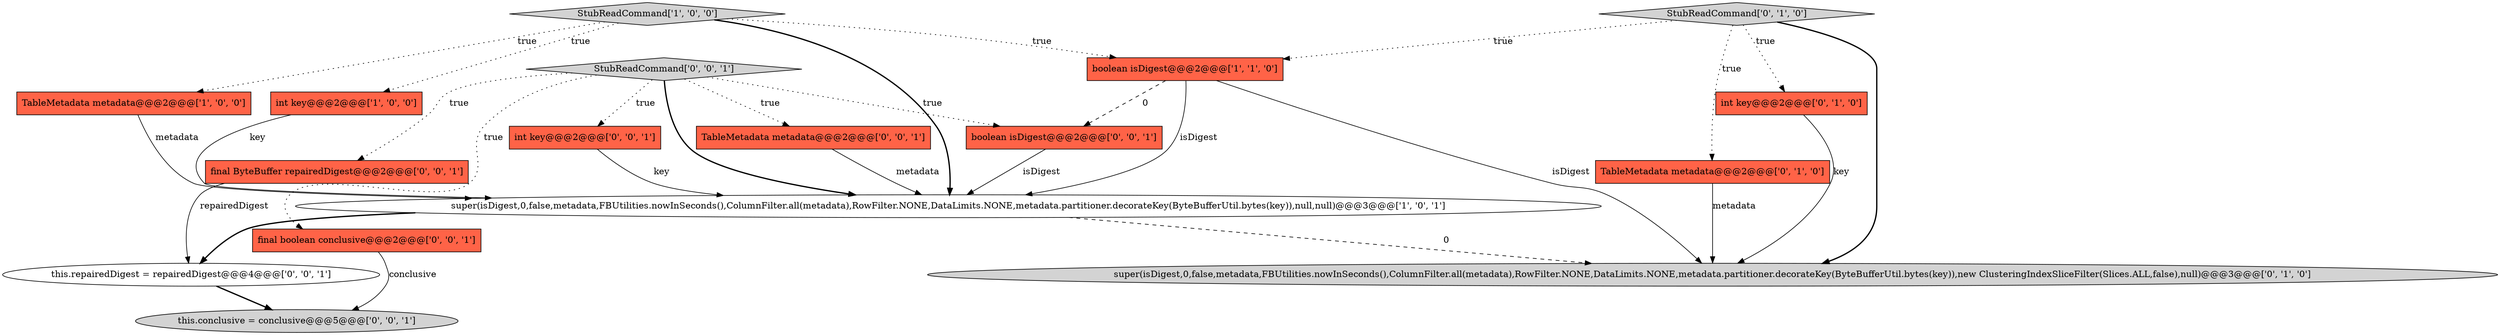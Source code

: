 digraph {
6 [style = filled, label = "super(isDigest,0,false,metadata,FBUtilities.nowInSeconds(),ColumnFilter.all(metadata),RowFilter.NONE,DataLimits.NONE,metadata.partitioner.decorateKey(ByteBufferUtil.bytes(key)),new ClusteringIndexSliceFilter(Slices.ALL,false),null)@@@3@@@['0', '1', '0']", fillcolor = lightgray, shape = ellipse image = "AAA1AAABBB2BBB"];
1 [style = filled, label = "super(isDigest,0,false,metadata,FBUtilities.nowInSeconds(),ColumnFilter.all(metadata),RowFilter.NONE,DataLimits.NONE,metadata.partitioner.decorateKey(ByteBufferUtil.bytes(key)),null,null)@@@3@@@['1', '0', '1']", fillcolor = white, shape = ellipse image = "AAA0AAABBB1BBB"];
3 [style = filled, label = "TableMetadata metadata@@@2@@@['1', '0', '0']", fillcolor = tomato, shape = box image = "AAA0AAABBB1BBB"];
7 [style = filled, label = "int key@@@2@@@['0', '1', '0']", fillcolor = tomato, shape = box image = "AAA0AAABBB2BBB"];
13 [style = filled, label = "TableMetadata metadata@@@2@@@['0', '0', '1']", fillcolor = tomato, shape = box image = "AAA0AAABBB3BBB"];
5 [style = filled, label = "StubReadCommand['0', '1', '0']", fillcolor = lightgray, shape = diamond image = "AAA0AAABBB2BBB"];
11 [style = filled, label = "this.repairedDigest = repairedDigest@@@4@@@['0', '0', '1']", fillcolor = white, shape = ellipse image = "AAA0AAABBB3BBB"];
14 [style = filled, label = "final ByteBuffer repairedDigest@@@2@@@['0', '0', '1']", fillcolor = tomato, shape = box image = "AAA0AAABBB3BBB"];
10 [style = filled, label = "final boolean conclusive@@@2@@@['0', '0', '1']", fillcolor = tomato, shape = box image = "AAA0AAABBB3BBB"];
15 [style = filled, label = "this.conclusive = conclusive@@@5@@@['0', '0', '1']", fillcolor = lightgray, shape = ellipse image = "AAA0AAABBB3BBB"];
16 [style = filled, label = "boolean isDigest@@@2@@@['0', '0', '1']", fillcolor = tomato, shape = box image = "AAA0AAABBB3BBB"];
2 [style = filled, label = "int key@@@2@@@['1', '0', '0']", fillcolor = tomato, shape = box image = "AAA0AAABBB1BBB"];
12 [style = filled, label = "StubReadCommand['0', '0', '1']", fillcolor = lightgray, shape = diamond image = "AAA0AAABBB3BBB"];
8 [style = filled, label = "TableMetadata metadata@@@2@@@['0', '1', '0']", fillcolor = tomato, shape = box image = "AAA0AAABBB2BBB"];
0 [style = filled, label = "StubReadCommand['1', '0', '0']", fillcolor = lightgray, shape = diamond image = "AAA0AAABBB1BBB"];
4 [style = filled, label = "boolean isDigest@@@2@@@['1', '1', '0']", fillcolor = tomato, shape = box image = "AAA0AAABBB1BBB"];
9 [style = filled, label = "int key@@@2@@@['0', '0', '1']", fillcolor = tomato, shape = box image = "AAA0AAABBB3BBB"];
0->2 [style = dotted, label="true"];
5->8 [style = dotted, label="true"];
12->10 [style = dotted, label="true"];
12->16 [style = dotted, label="true"];
13->1 [style = solid, label="metadata"];
0->3 [style = dotted, label="true"];
12->13 [style = dotted, label="true"];
7->6 [style = solid, label="key"];
12->1 [style = bold, label=""];
5->4 [style = dotted, label="true"];
4->16 [style = dashed, label="0"];
14->11 [style = solid, label="repairedDigest"];
4->6 [style = solid, label="isDigest"];
5->7 [style = dotted, label="true"];
11->15 [style = bold, label=""];
9->1 [style = solid, label="key"];
0->1 [style = bold, label=""];
1->11 [style = bold, label=""];
3->1 [style = solid, label="metadata"];
10->15 [style = solid, label="conclusive"];
4->1 [style = solid, label="isDigest"];
2->1 [style = solid, label="key"];
12->9 [style = dotted, label="true"];
12->14 [style = dotted, label="true"];
16->1 [style = solid, label="isDigest"];
1->6 [style = dashed, label="0"];
0->4 [style = dotted, label="true"];
8->6 [style = solid, label="metadata"];
5->6 [style = bold, label=""];
}
